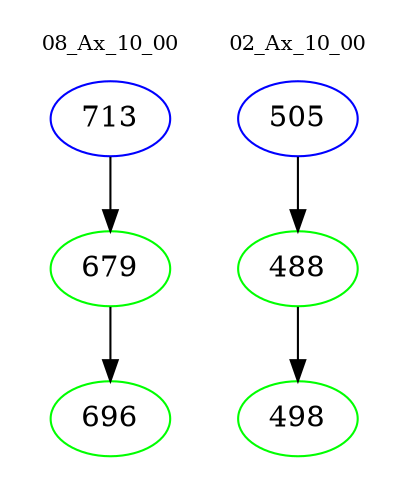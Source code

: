 digraph{
subgraph cluster_0 {
color = white
label = "08_Ax_10_00";
fontsize=10;
T0_713 [label="713", color="blue"]
T0_713 -> T0_679 [color="black"]
T0_679 [label="679", color="green"]
T0_679 -> T0_696 [color="black"]
T0_696 [label="696", color="green"]
}
subgraph cluster_1 {
color = white
label = "02_Ax_10_00";
fontsize=10;
T1_505 [label="505", color="blue"]
T1_505 -> T1_488 [color="black"]
T1_488 [label="488", color="green"]
T1_488 -> T1_498 [color="black"]
T1_498 [label="498", color="green"]
}
}
